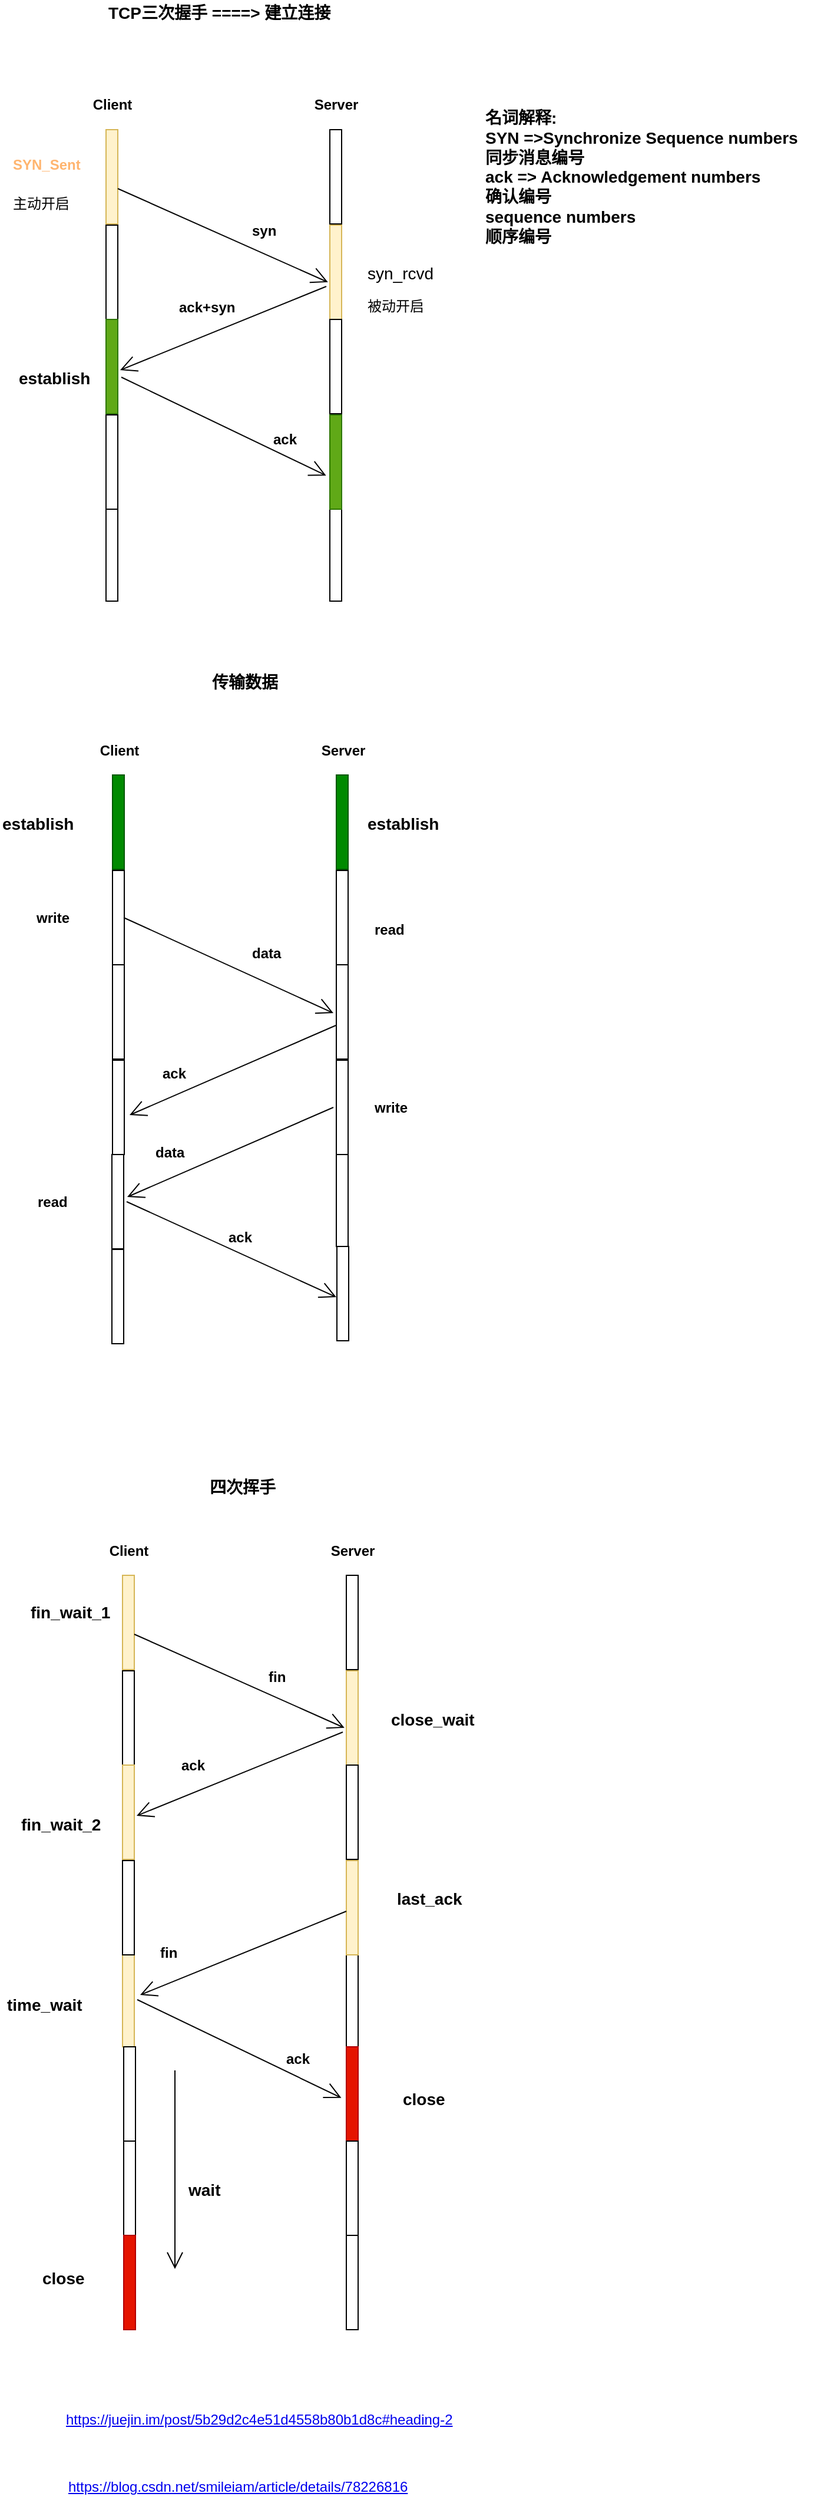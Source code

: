 <mxfile version="10.7.5" type="github"><diagram id="r95eg4PlNjpsOsBpEC--" name="第 1 页"><mxGraphModel dx="1188" dy="729" grid="1" gridSize="10" guides="1" tooltips="1" connect="1" arrows="1" fold="1" page="1" pageScale="1" pageWidth="3300" pageHeight="4681" math="0" shadow="0"><root><mxCell id="0"/><mxCell id="1" parent="0"/><mxCell id="udTUjsqr7XQCFMKZkmzc-1" value="" style="html=1;points=[];perimeter=orthogonalPerimeter;fillColor=#fff2cc;strokeColor=#d6b656;" vertex="1" parent="1"><mxGeometry x="240" y="150" width="10" height="80" as="geometry"/></mxCell><mxCell id="udTUjsqr7XQCFMKZkmzc-2" value="" style="html=1;points=[];perimeter=orthogonalPerimeter;" vertex="1" parent="1"><mxGeometry x="240" y="231" width="10" height="80" as="geometry"/></mxCell><mxCell id="udTUjsqr7XQCFMKZkmzc-4" value="" style="html=1;points=[];perimeter=orthogonalPerimeter;" vertex="1" parent="1"><mxGeometry x="240" y="470" width="10" height="80" as="geometry"/></mxCell><mxCell id="udTUjsqr7XQCFMKZkmzc-6" value="" style="html=1;points=[];perimeter=orthogonalPerimeter;" vertex="1" parent="1"><mxGeometry x="240" y="392" width="10" height="80" as="geometry"/></mxCell><mxCell id="udTUjsqr7XQCFMKZkmzc-7" value="" style="html=1;points=[];perimeter=orthogonalPerimeter;fillColor=#60a917;strokeColor=#2D7600;fontColor=#ffffff;" vertex="1" parent="1"><mxGeometry x="240" y="311" width="10" height="80" as="geometry"/></mxCell><mxCell id="udTUjsqr7XQCFMKZkmzc-8" value="" style="html=1;points=[];perimeter=orthogonalPerimeter;" vertex="1" parent="1"><mxGeometry x="430" y="150" width="10" height="80" as="geometry"/></mxCell><mxCell id="udTUjsqr7XQCFMKZkmzc-9" value="" style="html=1;points=[];perimeter=orthogonalPerimeter;fillColor=#fff2cc;strokeColor=#d6b656;" vertex="1" parent="1"><mxGeometry x="430" y="231" width="10" height="80" as="geometry"/></mxCell><mxCell id="udTUjsqr7XQCFMKZkmzc-10" value="" style="html=1;points=[];perimeter=orthogonalPerimeter;" vertex="1" parent="1"><mxGeometry x="430" y="470" width="10" height="80" as="geometry"/></mxCell><mxCell id="udTUjsqr7XQCFMKZkmzc-11" value="" style="html=1;points=[];perimeter=orthogonalPerimeter;fillColor=#60a917;strokeColor=#2D7600;fontColor=#ffffff;" vertex="1" parent="1"><mxGeometry x="430" y="392" width="10" height="80" as="geometry"/></mxCell><mxCell id="udTUjsqr7XQCFMKZkmzc-12" value="" style="html=1;points=[];perimeter=orthogonalPerimeter;" vertex="1" parent="1"><mxGeometry x="430" y="311" width="10" height="80" as="geometry"/></mxCell><mxCell id="udTUjsqr7XQCFMKZkmzc-13" value="" style="endArrow=open;endFill=1;endSize=12;html=1;entryX=-0.16;entryY=0.605;entryDx=0;entryDy=0;entryPerimeter=0;" edge="1" parent="1" target="udTUjsqr7XQCFMKZkmzc-9"><mxGeometry width="160" relative="1" as="geometry"><mxPoint x="250" y="200" as="sourcePoint"/><mxPoint x="410" y="200" as="targetPoint"/></mxGeometry></mxCell><mxCell id="udTUjsqr7XQCFMKZkmzc-14" value="&lt;b&gt;SYN_Sent&lt;/b&gt;" style="text;html=1;resizable=0;points=[];autosize=1;align=left;verticalAlign=top;spacingTop=-4;fontColor=#FFB570;" vertex="1" parent="1"><mxGeometry x="159" y="170" width="70" height="20" as="geometry"/></mxCell><mxCell id="udTUjsqr7XQCFMKZkmzc-15" value="&lt;b&gt;&lt;font style=&quot;font-size: 14px&quot;&gt;TCP三次握手 ====&amp;gt; 建立连接&lt;/font&gt;&lt;/b&gt;" style="text;html=1;resizable=0;points=[];autosize=1;align=left;verticalAlign=top;spacingTop=-4;" vertex="1" parent="1"><mxGeometry x="240" y="40" width="200" height="20" as="geometry"/></mxCell><mxCell id="udTUjsqr7XQCFMKZkmzc-16" value="&lt;b&gt;Client&lt;/b&gt;" style="text;html=1;resizable=0;points=[];autosize=1;align=center;verticalAlign=top;spacingTop=-4;labelBorderColor=none;labelBackgroundColor=none;" vertex="1" parent="1"><mxGeometry x="220" y="119" width="50" height="20" as="geometry"/></mxCell><mxCell id="udTUjsqr7XQCFMKZkmzc-17" value="&lt;b&gt;Server&lt;/b&gt;" style="text;html=1;resizable=0;points=[];autosize=1;align=center;verticalAlign=top;spacingTop=-4;" vertex="1" parent="1"><mxGeometry x="410" y="119" width="50" height="20" as="geometry"/></mxCell><mxCell id="udTUjsqr7XQCFMKZkmzc-18" value="&lt;font style=&quot;font-size: 14px&quot;&gt;&lt;b&gt;名词解释:&lt;br&gt;SYN =&amp;gt;Synchronize Sequence numbers&lt;br&gt;同步消息编号&lt;br&gt;ack =&amp;gt; Acknowledgement numbers&lt;br&gt;确认编号&lt;br&gt;sequence numbers&lt;br&gt;顺序编号&lt;br&gt;&lt;/b&gt;&lt;/font&gt;" style="text;html=1;resizable=0;points=[];autosize=1;align=left;verticalAlign=top;spacingTop=-4;" vertex="1" parent="1"><mxGeometry x="560" y="129" width="280" height="100" as="geometry"/></mxCell><mxCell id="udTUjsqr7XQCFMKZkmzc-22" value="&lt;b&gt;&lt;font style=&quot;font-size: 12px&quot;&gt;syn&lt;/font&gt;&lt;/b&gt;" style="text;html=1;resizable=0;points=[];autosize=1;align=left;verticalAlign=top;spacingTop=-4;fontColor=#000000;" vertex="1" parent="1"><mxGeometry x="362" y="226" width="40" height="20" as="geometry"/></mxCell><mxCell id="udTUjsqr7XQCFMKZkmzc-23" value="&lt;span style=&quot;font-weight: normal&quot;&gt;&lt;font style=&quot;font-size: 14px&quot;&gt;syn_rcvd&lt;/font&gt;&lt;/span&gt;" style="text;html=1;resizable=0;points=[];autosize=1;align=left;verticalAlign=top;spacingTop=-4;fontColor=#000000;fontStyle=1" vertex="1" parent="1"><mxGeometry x="460" y="261" width="70" height="20" as="geometry"/></mxCell><mxCell id="udTUjsqr7XQCFMKZkmzc-24" value="" style="endArrow=open;endFill=1;endSize=12;html=1;entryX=1.16;entryY=0.505;entryDx=0;entryDy=0;entryPerimeter=0;" edge="1" parent="1"><mxGeometry width="160" relative="1" as="geometry"><mxPoint x="427" y="283" as="sourcePoint"/><mxPoint x="252" y="354" as="targetPoint"/></mxGeometry></mxCell><mxCell id="udTUjsqr7XQCFMKZkmzc-25" value="" style="endArrow=open;endFill=1;endSize=12;html=1;entryX=-0.32;entryY=0.643;entryDx=0;entryDy=0;entryPerimeter=0;" edge="1" parent="1" target="udTUjsqr7XQCFMKZkmzc-11"><mxGeometry width="160" relative="1" as="geometry"><mxPoint x="253" y="360" as="sourcePoint"/><mxPoint x="265" y="472" as="targetPoint"/></mxGeometry></mxCell><mxCell id="udTUjsqr7XQCFMKZkmzc-26" value="&lt;b&gt;&lt;font style=&quot;font-size: 14px&quot;&gt;establish&lt;/font&gt;&lt;/b&gt;" style="text;html=1;resizable=0;points=[];autosize=1;align=left;verticalAlign=top;spacingTop=-4;fontColor=#000000;" vertex="1" parent="1"><mxGeometry x="164" y="350" width="80" height="20" as="geometry"/></mxCell><mxCell id="udTUjsqr7XQCFMKZkmzc-29" value="&lt;b&gt;ack+syn&lt;/b&gt;" style="text;html=1;resizable=0;points=[];autosize=1;align=left;verticalAlign=top;spacingTop=-4;fontColor=#000000;" vertex="1" parent="1"><mxGeometry x="300" y="291" width="60" height="20" as="geometry"/></mxCell><mxCell id="udTUjsqr7XQCFMKZkmzc-30" value="&lt;b&gt;ack&lt;/b&gt;" style="text;html=1;resizable=0;points=[];autosize=1;align=left;verticalAlign=top;spacingTop=-4;fontColor=#000000;" vertex="1" parent="1"><mxGeometry x="380" y="403" width="40" height="20" as="geometry"/></mxCell><mxCell id="udTUjsqr7XQCFMKZkmzc-31" value="主动开启" style="text;html=1;resizable=0;points=[];autosize=1;align=left;verticalAlign=top;spacingTop=-4;fontColor=#000000;" vertex="1" parent="1"><mxGeometry x="159" y="203" width="60" height="20" as="geometry"/></mxCell><mxCell id="udTUjsqr7XQCFMKZkmzc-36" value="被动开启" style="text;html=1;resizable=0;points=[];autosize=1;align=left;verticalAlign=top;spacingTop=-4;fontColor=#000000;" vertex="1" parent="1"><mxGeometry x="460" y="290" width="60" height="20" as="geometry"/></mxCell><mxCell id="udTUjsqr7XQCFMKZkmzc-37" value="" style="html=1;points=[];perimeter=orthogonalPerimeter;fillColor=#008a00;strokeColor=#005700;fontColor=#ffffff;" vertex="1" parent="1"><mxGeometry x="245.5" y="697.5" width="10" height="80" as="geometry"/></mxCell><mxCell id="udTUjsqr7XQCFMKZkmzc-38" value="" style="html=1;points=[];perimeter=orthogonalPerimeter;" vertex="1" parent="1"><mxGeometry x="245.5" y="778.5" width="10" height="80" as="geometry"/></mxCell><mxCell id="udTUjsqr7XQCFMKZkmzc-39" value="" style="html=1;points=[];perimeter=orthogonalPerimeter;" vertex="1" parent="1"><mxGeometry x="245" y="1100" width="10" height="80" as="geometry"/></mxCell><mxCell id="udTUjsqr7XQCFMKZkmzc-40" value="" style="html=1;points=[];perimeter=orthogonalPerimeter;" vertex="1" parent="1"><mxGeometry x="245.5" y="939.5" width="10" height="80" as="geometry"/></mxCell><mxCell id="udTUjsqr7XQCFMKZkmzc-41" value="" style="html=1;points=[];perimeter=orthogonalPerimeter;" vertex="1" parent="1"><mxGeometry x="245.5" y="858.5" width="10" height="80" as="geometry"/></mxCell><mxCell id="udTUjsqr7XQCFMKZkmzc-42" value="" style="html=1;points=[];perimeter=orthogonalPerimeter;fillColor=#008a00;strokeColor=#005700;fontColor=#ffffff;" vertex="1" parent="1"><mxGeometry x="435.5" y="697.5" width="10" height="80" as="geometry"/></mxCell><mxCell id="udTUjsqr7XQCFMKZkmzc-43" value="" style="html=1;points=[];perimeter=orthogonalPerimeter;" vertex="1" parent="1"><mxGeometry x="435.5" y="778.5" width="10" height="80" as="geometry"/></mxCell><mxCell id="udTUjsqr7XQCFMKZkmzc-44" value="" style="html=1;points=[];perimeter=orthogonalPerimeter;" vertex="1" parent="1"><mxGeometry x="435.5" y="1017.5" width="10" height="80" as="geometry"/></mxCell><mxCell id="udTUjsqr7XQCFMKZkmzc-45" value="" style="html=1;points=[];perimeter=orthogonalPerimeter;" vertex="1" parent="1"><mxGeometry x="435.5" y="939.5" width="10" height="80" as="geometry"/></mxCell><mxCell id="udTUjsqr7XQCFMKZkmzc-46" value="" style="html=1;points=[];perimeter=orthogonalPerimeter;" vertex="1" parent="1"><mxGeometry x="435.5" y="858.5" width="10" height="80" as="geometry"/></mxCell><mxCell id="udTUjsqr7XQCFMKZkmzc-47" value="" style="endArrow=open;endFill=1;endSize=12;html=1;exitX=1;exitY=0.5;exitDx=0;exitDy=0;exitPerimeter=0;" edge="1" parent="1"><mxGeometry width="160" relative="1" as="geometry"><mxPoint x="257.5" y="1059.5" as="sourcePoint"/><mxPoint x="435.5" y="1140.5" as="targetPoint"/></mxGeometry></mxCell><mxCell id="udTUjsqr7XQCFMKZkmzc-49" value="&lt;b&gt;Client&lt;/b&gt;" style="text;html=1;resizable=0;points=[];autosize=1;align=center;verticalAlign=top;spacingTop=-4;labelBorderColor=none;labelBackgroundColor=none;" vertex="1" parent="1"><mxGeometry x="225.5" y="666.5" width="50" height="20" as="geometry"/></mxCell><mxCell id="udTUjsqr7XQCFMKZkmzc-50" value="&lt;b&gt;Server&lt;/b&gt;" style="text;html=1;resizable=0;points=[];autosize=1;align=center;verticalAlign=top;spacingTop=-4;" vertex="1" parent="1"><mxGeometry x="415.5" y="666.5" width="50" height="20" as="geometry"/></mxCell><mxCell id="udTUjsqr7XQCFMKZkmzc-51" value="&lt;b&gt;&lt;font style=&quot;font-size: 12px&quot;&gt;data&lt;/font&gt;&lt;/b&gt;" style="text;html=1;resizable=0;points=[];autosize=1;align=left;verticalAlign=top;spacingTop=-4;fontColor=#000000;" vertex="1" parent="1"><mxGeometry x="362" y="838.5" width="40" height="20" as="geometry"/></mxCell><mxCell id="udTUjsqr7XQCFMKZkmzc-52" value="" style="endArrow=open;endFill=1;endSize=12;html=1;entryX=1.16;entryY=0.505;entryDx=0;entryDy=0;entryPerimeter=0;" edge="1" parent="1"><mxGeometry width="160" relative="1" as="geometry"><mxPoint x="435" y="910" as="sourcePoint"/><mxPoint x="260.0" y="986" as="targetPoint"/></mxGeometry></mxCell><mxCell id="udTUjsqr7XQCFMKZkmzc-54" value="&lt;b&gt;&lt;font style=&quot;font-size: 14px&quot;&gt;establish&lt;/font&gt;&lt;/b&gt;" style="text;html=1;resizable=0;points=[];autosize=1;align=left;verticalAlign=top;spacingTop=-4;fontColor=#000000;" vertex="1" parent="1"><mxGeometry x="150" y="727.5" width="80" height="20" as="geometry"/></mxCell><mxCell id="udTUjsqr7XQCFMKZkmzc-56" value="&lt;b&gt;ack&lt;/b&gt;" style="text;html=1;resizable=0;points=[];autosize=1;align=left;verticalAlign=top;spacingTop=-4;fontColor=#000000;" vertex="1" parent="1"><mxGeometry x="286" y="940.5" width="40" height="20" as="geometry"/></mxCell><mxCell id="udTUjsqr7XQCFMKZkmzc-57" value="&lt;b&gt;write&lt;/b&gt;" style="text;html=1;resizable=0;points=[];autosize=1;align=left;verticalAlign=top;spacingTop=-4;fontColor=#000000;" vertex="1" parent="1"><mxGeometry x="466" y="970" width="40" height="20" as="geometry"/></mxCell><mxCell id="udTUjsqr7XQCFMKZkmzc-58" value="&lt;b&gt;read&lt;/b&gt;" style="text;html=1;resizable=0;points=[];autosize=1;align=left;verticalAlign=top;spacingTop=-4;fontColor=#000000;" vertex="1" parent="1"><mxGeometry x="465.5" y="818.5" width="40" height="20" as="geometry"/></mxCell><mxCell id="udTUjsqr7XQCFMKZkmzc-60" value="" style="html=1;points=[];perimeter=orthogonalPerimeter;fillColor=#fff2cc;strokeColor=#d6b656;" vertex="1" parent="1"><mxGeometry x="254" y="1376.5" width="10" height="80" as="geometry"/></mxCell><mxCell id="udTUjsqr7XQCFMKZkmzc-61" value="" style="html=1;points=[];perimeter=orthogonalPerimeter;" vertex="1" parent="1"><mxGeometry x="254" y="1457.5" width="10" height="80" as="geometry"/></mxCell><mxCell id="udTUjsqr7XQCFMKZkmzc-62" value="" style="html=1;points=[];perimeter=orthogonalPerimeter;fillColor=#fff2cc;strokeColor=#d6b656;" vertex="1" parent="1"><mxGeometry x="254" y="1696.5" width="10" height="80" as="geometry"/></mxCell><mxCell id="udTUjsqr7XQCFMKZkmzc-63" value="" style="html=1;points=[];perimeter=orthogonalPerimeter;" vertex="1" parent="1"><mxGeometry x="254" y="1618.5" width="10" height="80" as="geometry"/></mxCell><mxCell id="udTUjsqr7XQCFMKZkmzc-64" value="" style="html=1;points=[];perimeter=orthogonalPerimeter;fillColor=#fff2cc;strokeColor=#d6b656;" vertex="1" parent="1"><mxGeometry x="254" y="1537.5" width="10" height="80" as="geometry"/></mxCell><mxCell id="udTUjsqr7XQCFMKZkmzc-65" value="" style="html=1;points=[];perimeter=orthogonalPerimeter;" vertex="1" parent="1"><mxGeometry x="444" y="1376.5" width="10" height="80" as="geometry"/></mxCell><mxCell id="udTUjsqr7XQCFMKZkmzc-66" value="" style="html=1;points=[];perimeter=orthogonalPerimeter;fillColor=#fff2cc;strokeColor=#d6b656;" vertex="1" parent="1"><mxGeometry x="444" y="1457.5" width="10" height="80" as="geometry"/></mxCell><mxCell id="udTUjsqr7XQCFMKZkmzc-67" value="" style="html=1;points=[];perimeter=orthogonalPerimeter;" vertex="1" parent="1"><mxGeometry x="444" y="1696.5" width="10" height="80" as="geometry"/></mxCell><mxCell id="udTUjsqr7XQCFMKZkmzc-68" value="" style="html=1;points=[];perimeter=orthogonalPerimeter;fillColor=#fff2cc;strokeColor=#d6b656;" vertex="1" parent="1"><mxGeometry x="444" y="1618.5" width="10" height="80" as="geometry"/></mxCell><mxCell id="udTUjsqr7XQCFMKZkmzc-69" value="" style="html=1;points=[];perimeter=orthogonalPerimeter;" vertex="1" parent="1"><mxGeometry x="444" y="1537.5" width="10" height="80" as="geometry"/></mxCell><mxCell id="udTUjsqr7XQCFMKZkmzc-70" value="" style="endArrow=open;endFill=1;endSize=12;html=1;entryX=-0.16;entryY=0.605;entryDx=0;entryDy=0;entryPerimeter=0;" edge="1" target="udTUjsqr7XQCFMKZkmzc-66" parent="1"><mxGeometry width="160" relative="1" as="geometry"><mxPoint x="264" y="1426.5" as="sourcePoint"/><mxPoint x="424" y="1426.5" as="targetPoint"/></mxGeometry></mxCell><mxCell id="udTUjsqr7XQCFMKZkmzc-71" value="&lt;b&gt;&lt;font color=&quot;#000000&quot; style=&quot;font-size: 14px&quot;&gt;fin_wait_1&lt;/font&gt;&lt;/b&gt;" style="text;html=1;resizable=0;points=[];autosize=1;align=left;verticalAlign=top;spacingTop=-4;fontColor=#FFB570;" vertex="1" parent="1"><mxGeometry x="174" y="1396.5" width="80" height="20" as="geometry"/></mxCell><mxCell id="udTUjsqr7XQCFMKZkmzc-72" value="&lt;b&gt;Client&lt;/b&gt;" style="text;html=1;resizable=0;points=[];autosize=1;align=center;verticalAlign=top;spacingTop=-4;labelBorderColor=none;labelBackgroundColor=none;" vertex="1" parent="1"><mxGeometry x="234" y="1345.5" width="50" height="20" as="geometry"/></mxCell><mxCell id="udTUjsqr7XQCFMKZkmzc-73" value="&lt;b&gt;Server&lt;/b&gt;" style="text;html=1;resizable=0;points=[];autosize=1;align=center;verticalAlign=top;spacingTop=-4;" vertex="1" parent="1"><mxGeometry x="424" y="1345.5" width="50" height="20" as="geometry"/></mxCell><mxCell id="udTUjsqr7XQCFMKZkmzc-74" value="&lt;b&gt;fin&lt;/b&gt;" style="text;html=1;resizable=0;points=[];autosize=1;align=left;verticalAlign=top;spacingTop=-4;fontColor=#000000;" vertex="1" parent="1"><mxGeometry x="376" y="1452.5" width="30" height="20" as="geometry"/></mxCell><mxCell id="udTUjsqr7XQCFMKZkmzc-75" value="" style="endArrow=open;endFill=1;endSize=12;html=1;entryX=1.16;entryY=0.505;entryDx=0;entryDy=0;entryPerimeter=0;" edge="1" parent="1"><mxGeometry width="160" relative="1" as="geometry"><mxPoint x="441.0" y="1509.5" as="sourcePoint"/><mxPoint x="266.0" y="1580.5" as="targetPoint"/></mxGeometry></mxCell><mxCell id="udTUjsqr7XQCFMKZkmzc-77" value="&lt;span style=&quot;font-size: 14px&quot;&gt;&lt;b&gt;fin_wait_2&lt;/b&gt;&lt;/span&gt;" style="text;html=1;resizable=0;points=[];autosize=1;align=left;verticalAlign=top;spacingTop=-4;fontColor=#000000;" vertex="1" parent="1"><mxGeometry x="165.5" y="1576.5" width="80" height="20" as="geometry"/></mxCell><mxCell id="udTUjsqr7XQCFMKZkmzc-78" value="&lt;b&gt;ack&lt;/b&gt;" style="text;html=1;resizable=0;points=[];autosize=1;align=left;verticalAlign=top;spacingTop=-4;fontColor=#000000;" vertex="1" parent="1"><mxGeometry x="302" y="1527.5" width="40" height="20" as="geometry"/></mxCell><mxCell id="udTUjsqr7XQCFMKZkmzc-79" value="&lt;b&gt;ack&lt;/b&gt;" style="text;html=1;resizable=0;points=[];autosize=1;align=left;verticalAlign=top;spacingTop=-4;fontColor=#000000;" vertex="1" parent="1"><mxGeometry x="391" y="1776.5" width="40" height="20" as="geometry"/></mxCell><mxCell id="udTUjsqr7XQCFMKZkmzc-82" value="&lt;b&gt;&lt;font style=&quot;font-size: 14px&quot;&gt;传输数据&lt;/font&gt;&lt;/b&gt;" style="text;html=1;resizable=0;points=[];autosize=1;align=left;verticalAlign=top;spacingTop=-4;fontColor=#000000;" vertex="1" parent="1"><mxGeometry x="328" y="608" width="70" height="20" as="geometry"/></mxCell><mxCell id="udTUjsqr7XQCFMKZkmzc-83" value="&lt;b&gt;&lt;font style=&quot;font-size: 14px&quot;&gt;establish&lt;/font&gt;&lt;/b&gt;" style="text;html=1;resizable=0;points=[];autosize=1;align=left;verticalAlign=top;spacingTop=-4;fontColor=#000000;" vertex="1" parent="1"><mxGeometry x="460" y="727.5" width="80" height="20" as="geometry"/></mxCell><mxCell id="udTUjsqr7XQCFMKZkmzc-84" value="" style="html=1;points=[];perimeter=orthogonalPerimeter;" vertex="1" parent="1"><mxGeometry x="245" y="1019.5" width="10" height="80" as="geometry"/></mxCell><mxCell id="udTUjsqr7XQCFMKZkmzc-85" value="" style="html=1;points=[];perimeter=orthogonalPerimeter;" vertex="1" parent="1"><mxGeometry x="436" y="1097.5" width="10" height="80" as="geometry"/></mxCell><mxCell id="udTUjsqr7XQCFMKZkmzc-90" value="" style="endArrow=open;endFill=1;endSize=12;html=1;entryX=1.16;entryY=0.505;entryDx=0;entryDy=0;entryPerimeter=0;" edge="1" parent="1"><mxGeometry width="160" relative="1" as="geometry"><mxPoint x="433" y="979.5" as="sourcePoint"/><mxPoint x="258.0" y="1055.5" as="targetPoint"/></mxGeometry></mxCell><mxCell id="udTUjsqr7XQCFMKZkmzc-91" value="&lt;b&gt;&lt;font style=&quot;font-size: 12px&quot;&gt;data&lt;/font&gt;&lt;/b&gt;" style="text;html=1;resizable=0;points=[];autosize=1;align=left;verticalAlign=top;spacingTop=-4;fontColor=#000000;" vertex="1" parent="1"><mxGeometry x="280" y="1007.5" width="40" height="20" as="geometry"/></mxCell><mxCell id="udTUjsqr7XQCFMKZkmzc-92" value="" style="endArrow=open;endFill=1;endSize=12;html=1;exitX=1;exitY=0.5;exitDx=0;exitDy=0;exitPerimeter=0;" edge="1" parent="1"><mxGeometry width="160" relative="1" as="geometry"><mxPoint x="255" y="818.5" as="sourcePoint"/><mxPoint x="433" y="899.5" as="targetPoint"/></mxGeometry></mxCell><mxCell id="udTUjsqr7XQCFMKZkmzc-93" value="&lt;b&gt;write&lt;/b&gt;" style="text;html=1;resizable=0;points=[];autosize=1;align=left;verticalAlign=top;spacingTop=-4;fontColor=#000000;" vertex="1" parent="1"><mxGeometry x="179" y="808.5" width="40" height="20" as="geometry"/></mxCell><mxCell id="udTUjsqr7XQCFMKZkmzc-94" value="&lt;b&gt;read&lt;/b&gt;" style="text;html=1;resizable=0;points=[];autosize=1;align=left;verticalAlign=top;spacingTop=-4;fontColor=#000000;" vertex="1" parent="1"><mxGeometry x="180" y="1049.5" width="40" height="20" as="geometry"/></mxCell><mxCell id="udTUjsqr7XQCFMKZkmzc-95" value="&lt;b&gt;ack&lt;/b&gt;" style="text;html=1;resizable=0;points=[];autosize=1;align=left;verticalAlign=top;spacingTop=-4;fontColor=#000000;" vertex="1" parent="1"><mxGeometry x="342" y="1080" width="40" height="20" as="geometry"/></mxCell><mxCell id="udTUjsqr7XQCFMKZkmzc-96" value="&lt;font style=&quot;font-size: 14px&quot;&gt;&lt;b&gt;四次挥手&lt;/b&gt;&lt;/font&gt;" style="text;html=1;resizable=0;points=[];autosize=1;align=left;verticalAlign=top;spacingTop=-4;fontColor=#000000;" vertex="1" parent="1"><mxGeometry x="326" y="1291" width="70" height="20" as="geometry"/></mxCell><mxCell id="udTUjsqr7XQCFMKZkmzc-97" value="" style="html=1;points=[];perimeter=orthogonalPerimeter;fillColor=#e51400;strokeColor=#B20000;fontColor=#ffffff;" vertex="1" parent="1"><mxGeometry x="444" y="1776.5" width="10" height="80" as="geometry"/></mxCell><mxCell id="udTUjsqr7XQCFMKZkmzc-98" value="" style="html=1;points=[];perimeter=orthogonalPerimeter;" vertex="1" parent="1"><mxGeometry x="255" y="1776.5" width="10" height="80" as="geometry"/></mxCell><mxCell id="udTUjsqr7XQCFMKZkmzc-99" value="" style="html=1;points=[];perimeter=orthogonalPerimeter;" vertex="1" parent="1"><mxGeometry x="255" y="1856.5" width="10" height="80" as="geometry"/></mxCell><mxCell id="udTUjsqr7XQCFMKZkmzc-100" value="" style="html=1;points=[];perimeter=orthogonalPerimeter;" vertex="1" parent="1"><mxGeometry x="444" y="1856.5" width="10" height="80" as="geometry"/></mxCell><mxCell id="udTUjsqr7XQCFMKZkmzc-101" value="" style="html=1;points=[];perimeter=orthogonalPerimeter;fillColor=#e51400;strokeColor=#B20000;fontColor=#ffffff;" vertex="1" parent="1"><mxGeometry x="255" y="1936.5" width="10" height="80" as="geometry"/></mxCell><mxCell id="udTUjsqr7XQCFMKZkmzc-102" value="" style="html=1;points=[];perimeter=orthogonalPerimeter;" vertex="1" parent="1"><mxGeometry x="444" y="1936.5" width="10" height="80" as="geometry"/></mxCell><mxCell id="udTUjsqr7XQCFMKZkmzc-103" value="&lt;b&gt;&lt;font color=&quot;#000000&quot; style=&quot;font-size: 14px&quot;&gt;close_wait&lt;br&gt;&lt;br&gt;&lt;/font&gt;&lt;/b&gt;" style="text;html=1;resizable=0;points=[];autosize=1;align=left;verticalAlign=top;spacingTop=-4;fontColor=#FFB570;" vertex="1" parent="1"><mxGeometry x="480" y="1487.5" width="90" height="30" as="geometry"/></mxCell><mxCell id="udTUjsqr7XQCFMKZkmzc-105" value="" style="endArrow=open;endFill=1;endSize=12;html=1;entryX=-0.32;entryY=0.643;entryDx=0;entryDy=0;entryPerimeter=0;" edge="1" parent="1"><mxGeometry width="160" relative="1" as="geometry"><mxPoint x="266.5" y="1736.5" as="sourcePoint"/><mxPoint x="439.735" y="1819.824" as="targetPoint"/></mxGeometry></mxCell><mxCell id="udTUjsqr7XQCFMKZkmzc-106" value="&lt;b&gt;&lt;font color=&quot;#000000&quot; style=&quot;font-size: 14px&quot;&gt;last_ack&lt;br&gt;&lt;br&gt;&lt;/font&gt;&lt;/b&gt;" style="text;html=1;resizable=0;points=[];autosize=1;align=left;verticalAlign=top;spacingTop=-4;fontColor=#FFB570;" vertex="1" parent="1"><mxGeometry x="485" y="1639.5" width="70" height="30" as="geometry"/></mxCell><mxCell id="udTUjsqr7XQCFMKZkmzc-107" value="&lt;b&gt;&lt;font color=&quot;#000000&quot; style=&quot;font-size: 14px&quot;&gt;close&lt;br&gt;&lt;br&gt;&lt;/font&gt;&lt;/b&gt;" style="text;html=1;resizable=0;points=[];autosize=1;align=left;verticalAlign=top;spacingTop=-4;fontColor=#FFB570;" vertex="1" parent="1"><mxGeometry x="490" y="1810" width="50" height="30" as="geometry"/></mxCell><mxCell id="udTUjsqr7XQCFMKZkmzc-108" value="&lt;b&gt;&lt;font color=&quot;#000000&quot; style=&quot;font-size: 14px&quot;&gt;close&lt;br&gt;&lt;br&gt;&lt;/font&gt;&lt;/b&gt;" style="text;html=1;resizable=0;points=[];autosize=1;align=left;verticalAlign=top;spacingTop=-4;fontColor=#FFB570;" vertex="1" parent="1"><mxGeometry x="184" y="1961.5" width="50" height="30" as="geometry"/></mxCell><mxCell id="udTUjsqr7XQCFMKZkmzc-110" value="&lt;b&gt;&lt;font color=&quot;#000000&quot; style=&quot;font-size: 14px&quot;&gt;time_wait&lt;br&gt;&lt;br&gt;&lt;/font&gt;&lt;/b&gt;" style="text;html=1;resizable=0;points=[];autosize=1;align=left;verticalAlign=top;spacingTop=-4;fontColor=#FFB570;" vertex="1" parent="1"><mxGeometry x="154" y="1730" width="80" height="30" as="geometry"/></mxCell><mxCell id="udTUjsqr7XQCFMKZkmzc-113" value="" style="endArrow=open;endFill=1;endSize=12;html=1;entryX=1.16;entryY=0.505;entryDx=0;entryDy=0;entryPerimeter=0;" edge="1" parent="1"><mxGeometry width="160" relative="1" as="geometry"><mxPoint x="444.0" y="1661.5" as="sourcePoint"/><mxPoint x="269.0" y="1732.5" as="targetPoint"/></mxGeometry></mxCell><mxCell id="udTUjsqr7XQCFMKZkmzc-114" value="&lt;b&gt;fin&lt;/b&gt;" style="text;html=1;resizable=0;points=[];autosize=1;align=left;verticalAlign=top;spacingTop=-4;fontColor=#000000;" vertex="1" parent="1"><mxGeometry x="284" y="1686.5" width="30" height="20" as="geometry"/></mxCell><mxCell id="udTUjsqr7XQCFMKZkmzc-115" value="" style="endArrow=open;endFill=1;endSize=12;html=1;fontColor=#000000;" edge="1" parent="1"><mxGeometry width="160" relative="1" as="geometry"><mxPoint x="298.5" y="1796.5" as="sourcePoint"/><mxPoint x="298.5" y="1965" as="targetPoint"/></mxGeometry></mxCell><mxCell id="udTUjsqr7XQCFMKZkmzc-116" value="&lt;font style=&quot;font-size: 14px&quot;&gt;&lt;b&gt;wait&lt;/b&gt;&lt;/font&gt;" style="text;html=1;resizable=0;points=[];autosize=1;align=left;verticalAlign=top;spacingTop=-4;fontColor=#000000;" vertex="1" parent="1"><mxGeometry x="308" y="1886.5" width="40" height="20" as="geometry"/></mxCell><mxCell id="udTUjsqr7XQCFMKZkmzc-117" value="&lt;a href=&quot;https://blog.csdn.net/smileiam/article/details/78226816&quot;&gt;https://blog.csdn.net/smileiam/article/details/78226816&lt;/a&gt;" style="text;html=1;resizable=0;points=[];autosize=1;align=left;verticalAlign=top;spacingTop=-4;fontColor=#000000;" vertex="1" parent="1"><mxGeometry x="205.5" y="2140" width="300" height="20" as="geometry"/></mxCell><mxCell id="udTUjsqr7XQCFMKZkmzc-118" value="&lt;a href=&quot;https://juejin.im/post/5b29d2c4e51d4558b80b1d8c#heading-2&quot;&gt;https://juejin.im/post/5b29d2c4e51d4558b80b1d8c#heading-2&lt;/a&gt;" style="text;html=1;resizable=0;points=[];autosize=1;align=left;verticalAlign=top;spacingTop=-4;fontColor=#000000;" vertex="1" parent="1"><mxGeometry x="204" y="2083" width="340" height="20" as="geometry"/></mxCell></root></mxGraphModel></diagram></mxfile>
